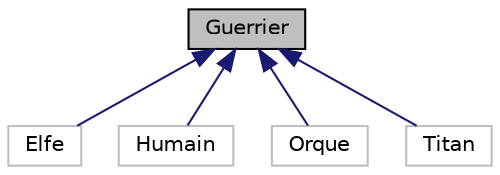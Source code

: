 digraph "Guerrier"
{
 // LATEX_PDF_SIZE
  edge [fontname="Helvetica",fontsize="10",labelfontname="Helvetica",labelfontsize="10"];
  node [fontname="Helvetica",fontsize="10",shape=record];
  Node1 [label="Guerrier",height=0.2,width=0.4,color="black", fillcolor="grey75", style="filled", fontcolor="black",tooltip=" "];
  Node1 -> Node2 [dir="back",color="midnightblue",fontsize="10",style="solid"];
  Node2 [label="Elfe",height=0.2,width=0.4,color="grey75", fillcolor="white", style="filled",URL="$classElfe.html",tooltip=" "];
  Node1 -> Node3 [dir="back",color="midnightblue",fontsize="10",style="solid"];
  Node3 [label="Humain",height=0.2,width=0.4,color="grey75", fillcolor="white", style="filled",URL="$classHumain.html",tooltip=" "];
  Node1 -> Node4 [dir="back",color="midnightblue",fontsize="10",style="solid"];
  Node4 [label="Orque",height=0.2,width=0.4,color="grey75", fillcolor="white", style="filled",URL="$classOrque.html",tooltip=" "];
  Node1 -> Node5 [dir="back",color="midnightblue",fontsize="10",style="solid"];
  Node5 [label="Titan",height=0.2,width=0.4,color="grey75", fillcolor="white", style="filled",URL="$classTitan.html",tooltip=" "];
}

